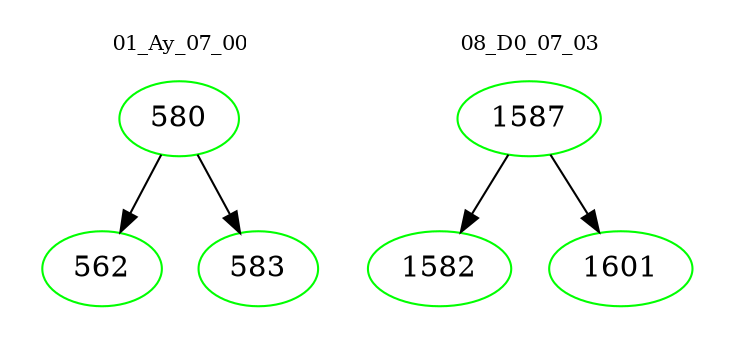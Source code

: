 digraph{
subgraph cluster_0 {
color = white
label = "01_Ay_07_00";
fontsize=10;
T0_580 [label="580", color="green"]
T0_580 -> T0_562 [color="black"]
T0_562 [label="562", color="green"]
T0_580 -> T0_583 [color="black"]
T0_583 [label="583", color="green"]
}
subgraph cluster_1 {
color = white
label = "08_D0_07_03";
fontsize=10;
T1_1587 [label="1587", color="green"]
T1_1587 -> T1_1582 [color="black"]
T1_1582 [label="1582", color="green"]
T1_1587 -> T1_1601 [color="black"]
T1_1601 [label="1601", color="green"]
}
}
